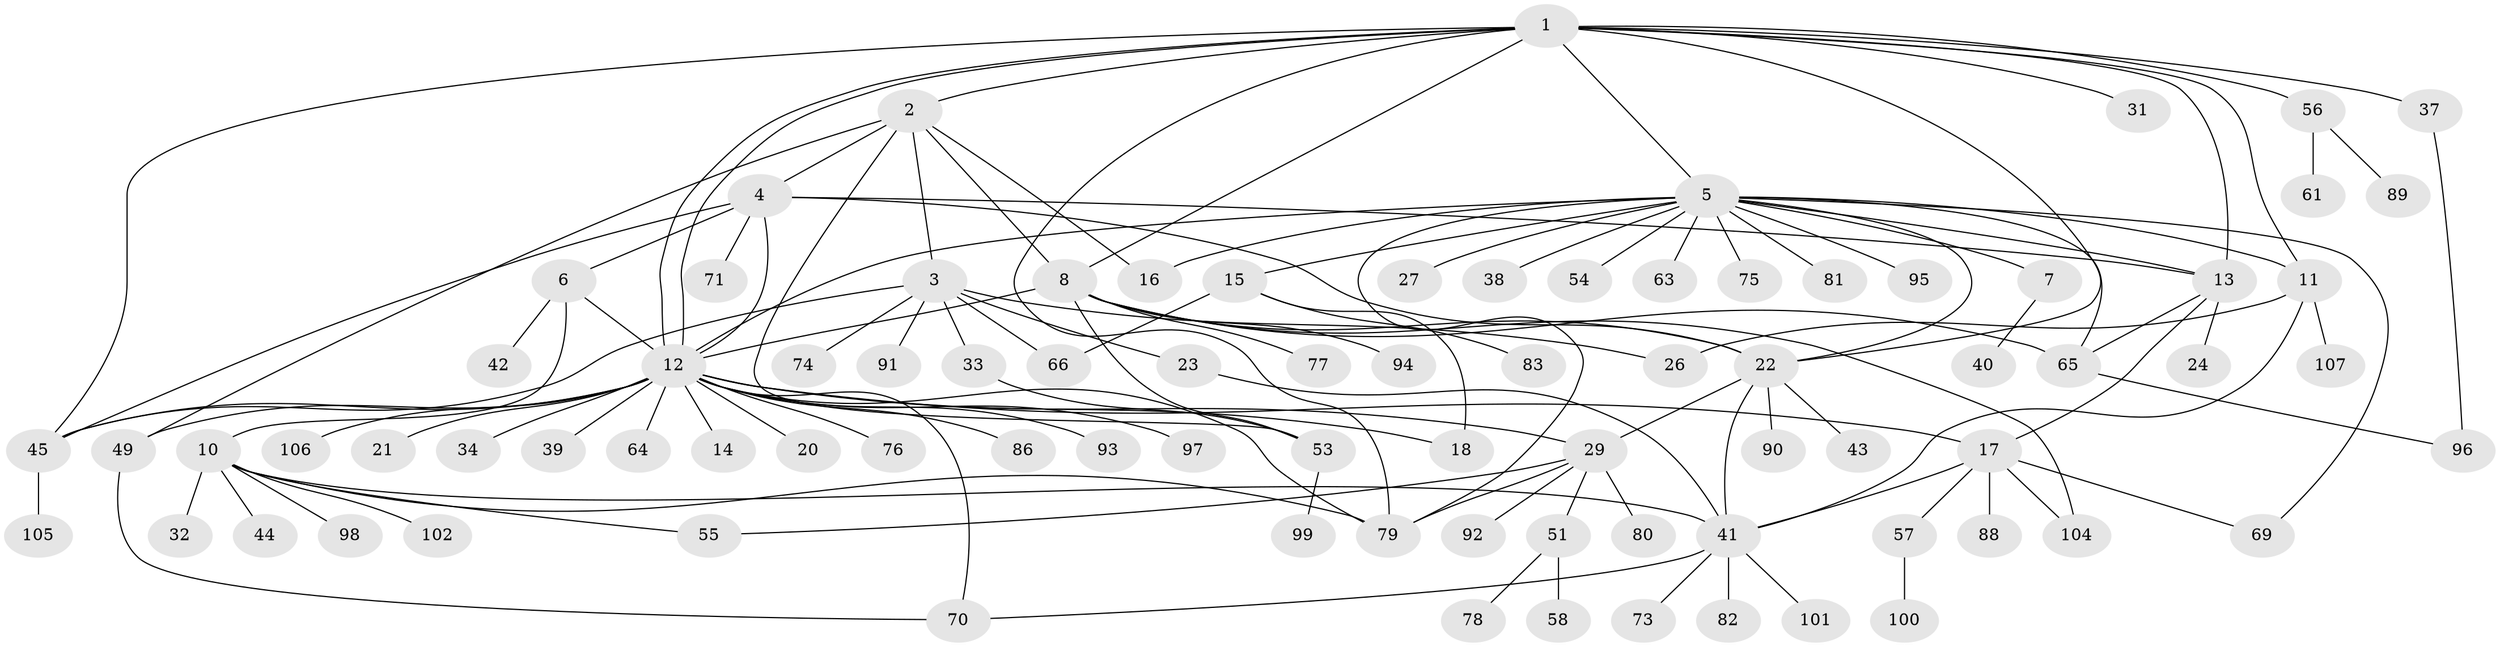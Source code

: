 // Generated by graph-tools (version 1.1) at 2025/23/03/03/25 07:23:50]
// undirected, 85 vertices, 124 edges
graph export_dot {
graph [start="1"]
  node [color=gray90,style=filled];
  1 [super="+35"];
  2 [super="+25"];
  3 [super="+9"];
  4 [super="+30"];
  5 [super="+36"];
  6 [super="+62"];
  7;
  8 [super="+85"];
  10 [super="+19"];
  11 [super="+68"];
  12 [super="+60"];
  13;
  14;
  15 [super="+50"];
  16;
  17 [super="+28"];
  18;
  20;
  21;
  22 [super="+59"];
  23;
  24 [super="+87"];
  26;
  27;
  29 [super="+47"];
  31;
  32;
  33 [super="+67"];
  34;
  37;
  38 [super="+46"];
  39;
  40 [super="+52"];
  41 [super="+48"];
  42;
  43;
  44;
  45 [super="+72"];
  49 [super="+84"];
  51;
  53;
  54;
  55;
  56;
  57;
  58;
  61;
  63;
  64;
  65 [super="+103"];
  66;
  69;
  70;
  71;
  73;
  74;
  75;
  76;
  77;
  78;
  79;
  80;
  81;
  82;
  83;
  86;
  88;
  89;
  90;
  91;
  92;
  93;
  94;
  95;
  96;
  97;
  98;
  99;
  100;
  101;
  102;
  104;
  105;
  106;
  107;
  1 -- 2;
  1 -- 5;
  1 -- 8;
  1 -- 11;
  1 -- 12 [weight=2];
  1 -- 12;
  1 -- 13;
  1 -- 22;
  1 -- 31;
  1 -- 37;
  1 -- 56;
  1 -- 79;
  1 -- 45;
  2 -- 3;
  2 -- 4;
  2 -- 8;
  2 -- 16;
  2 -- 49;
  2 -- 53;
  3 -- 33;
  3 -- 45;
  3 -- 66;
  3 -- 26;
  3 -- 23;
  3 -- 74;
  3 -- 91;
  4 -- 6 [weight=2];
  4 -- 12;
  4 -- 13;
  4 -- 22;
  4 -- 45;
  4 -- 71;
  5 -- 7;
  5 -- 11;
  5 -- 15;
  5 -- 16;
  5 -- 27;
  5 -- 54;
  5 -- 63;
  5 -- 69;
  5 -- 75;
  5 -- 79;
  5 -- 81;
  5 -- 95;
  5 -- 65;
  5 -- 38;
  5 -- 12;
  5 -- 13;
  5 -- 22;
  6 -- 10;
  6 -- 12;
  6 -- 42;
  7 -- 40;
  8 -- 12;
  8 -- 22;
  8 -- 53;
  8 -- 65;
  8 -- 77;
  8 -- 94;
  8 -- 104;
  10 -- 32;
  10 -- 41;
  10 -- 44;
  10 -- 55;
  10 -- 79;
  10 -- 98;
  10 -- 102;
  11 -- 26;
  11 -- 107;
  11 -- 41;
  12 -- 14;
  12 -- 17;
  12 -- 18;
  12 -- 20;
  12 -- 21;
  12 -- 29;
  12 -- 34;
  12 -- 39;
  12 -- 45;
  12 -- 64;
  12 -- 70;
  12 -- 76;
  12 -- 79;
  12 -- 86;
  12 -- 93;
  12 -- 97;
  12 -- 106;
  12 -- 49;
  13 -- 17;
  13 -- 24;
  13 -- 65;
  15 -- 18;
  15 -- 66;
  15 -- 83;
  17 -- 57;
  17 -- 69;
  17 -- 88;
  17 -- 104;
  17 -- 41;
  22 -- 29;
  22 -- 43;
  22 -- 90;
  22 -- 41;
  23 -- 41;
  29 -- 80;
  29 -- 51;
  29 -- 55;
  29 -- 92;
  29 -- 79;
  33 -- 53;
  37 -- 96;
  41 -- 70;
  41 -- 101;
  41 -- 73;
  41 -- 82;
  45 -- 105;
  49 -- 70;
  51 -- 58;
  51 -- 78;
  53 -- 99;
  56 -- 61;
  56 -- 89;
  57 -- 100;
  65 -- 96;
}
